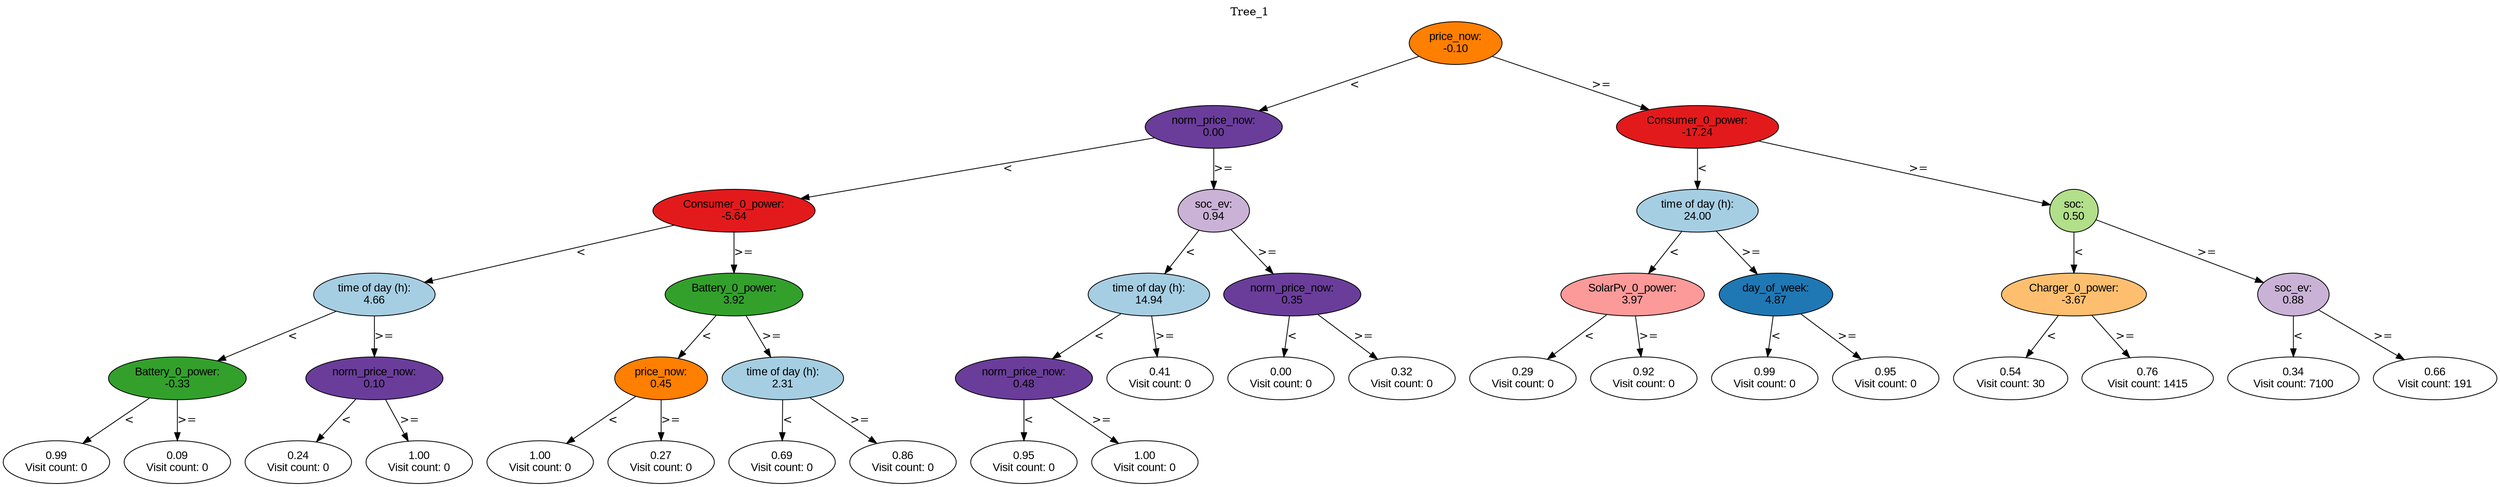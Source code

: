 digraph BST {
    node [fontname="Arial" style=filled colorscheme=paired12];
    0 [ label = "price_now:
-0.10" fillcolor=8];
    1 [ label = "norm_price_now:
0.00" fillcolor=10];
    2 [ label = "Consumer_0_power:
-5.64" fillcolor=6];
    3 [ label = "time of day (h):
4.66" fillcolor=1];
    4 [ label = "Battery_0_power:
-0.33" fillcolor=4];
    5 [ label = "0.99
Visit count: 0" fillcolor=white];
    6 [ label = "0.09
Visit count: 0" fillcolor=white];
    7 [ label = "norm_price_now:
0.10" fillcolor=10];
    8 [ label = "0.24
Visit count: 0" fillcolor=white];
    9 [ label = "1.00
Visit count: 0" fillcolor=white];
    10 [ label = "Battery_0_power:
3.92" fillcolor=4];
    11 [ label = "price_now:
0.45" fillcolor=8];
    12 [ label = "1.00
Visit count: 0" fillcolor=white];
    13 [ label = "0.27
Visit count: 0" fillcolor=white];
    14 [ label = "time of day (h):
2.31" fillcolor=1];
    15 [ label = "0.69
Visit count: 0" fillcolor=white];
    16 [ label = "0.86
Visit count: 0" fillcolor=white];
    17 [ label = "soc_ev:
0.94" fillcolor=9];
    18 [ label = "time of day (h):
14.94" fillcolor=1];
    19 [ label = "norm_price_now:
0.48" fillcolor=10];
    20 [ label = "0.95
Visit count: 0" fillcolor=white];
    21 [ label = "1.00
Visit count: 0" fillcolor=white];
    22 [ label = "0.41
Visit count: 0" fillcolor=white];
    23 [ label = "norm_price_now:
0.35" fillcolor=10];
    24 [ label = "0.00
Visit count: 0" fillcolor=white];
    25 [ label = "0.32
Visit count: 0" fillcolor=white];
    26 [ label = "Consumer_0_power:
-17.24" fillcolor=6];
    27 [ label = "time of day (h):
24.00" fillcolor=1];
    28 [ label = "SolarPv_0_power:
3.97" fillcolor=5];
    29 [ label = "0.29
Visit count: 0" fillcolor=white];
    30 [ label = "0.92
Visit count: 0" fillcolor=white];
    31 [ label = "day_of_week:
4.87" fillcolor=2];
    32 [ label = "0.99
Visit count: 0" fillcolor=white];
    33 [ label = "0.95
Visit count: 0" fillcolor=white];
    34 [ label = "soc:
0.50" fillcolor=3];
    35 [ label = "Charger_0_power:
-3.67" fillcolor=7];
    36 [ label = "0.54
Visit count: 30" fillcolor=white];
    37 [ label = "0.76
Visit count: 1415" fillcolor=white];
    38 [ label = "soc_ev:
0.88" fillcolor=9];
    39 [ label = "0.34
Visit count: 7100" fillcolor=white];
    40 [ label = "0.66
Visit count: 191" fillcolor=white];

    0  -> 1[ label = "<"];
    0  -> 26[ label = ">="];
    1  -> 2[ label = "<"];
    1  -> 17[ label = ">="];
    2  -> 3[ label = "<"];
    2  -> 10[ label = ">="];
    3  -> 4[ label = "<"];
    3  -> 7[ label = ">="];
    4  -> 5[ label = "<"];
    4  -> 6[ label = ">="];
    7  -> 8[ label = "<"];
    7  -> 9[ label = ">="];
    10  -> 11[ label = "<"];
    10  -> 14[ label = ">="];
    11  -> 12[ label = "<"];
    11  -> 13[ label = ">="];
    14  -> 15[ label = "<"];
    14  -> 16[ label = ">="];
    17  -> 18[ label = "<"];
    17  -> 23[ label = ">="];
    18  -> 19[ label = "<"];
    18  -> 22[ label = ">="];
    19  -> 20[ label = "<"];
    19  -> 21[ label = ">="];
    23  -> 24[ label = "<"];
    23  -> 25[ label = ">="];
    26  -> 27[ label = "<"];
    26  -> 34[ label = ">="];
    27  -> 28[ label = "<"];
    27  -> 31[ label = ">="];
    28  -> 29[ label = "<"];
    28  -> 30[ label = ">="];
    31  -> 32[ label = "<"];
    31  -> 33[ label = ">="];
    34  -> 35[ label = "<"];
    34  -> 38[ label = ">="];
    35  -> 36[ label = "<"];
    35  -> 37[ label = ">="];
    38  -> 39[ label = "<"];
    38  -> 40[ label = ">="];

    labelloc="t";
    label="Tree_1";
}